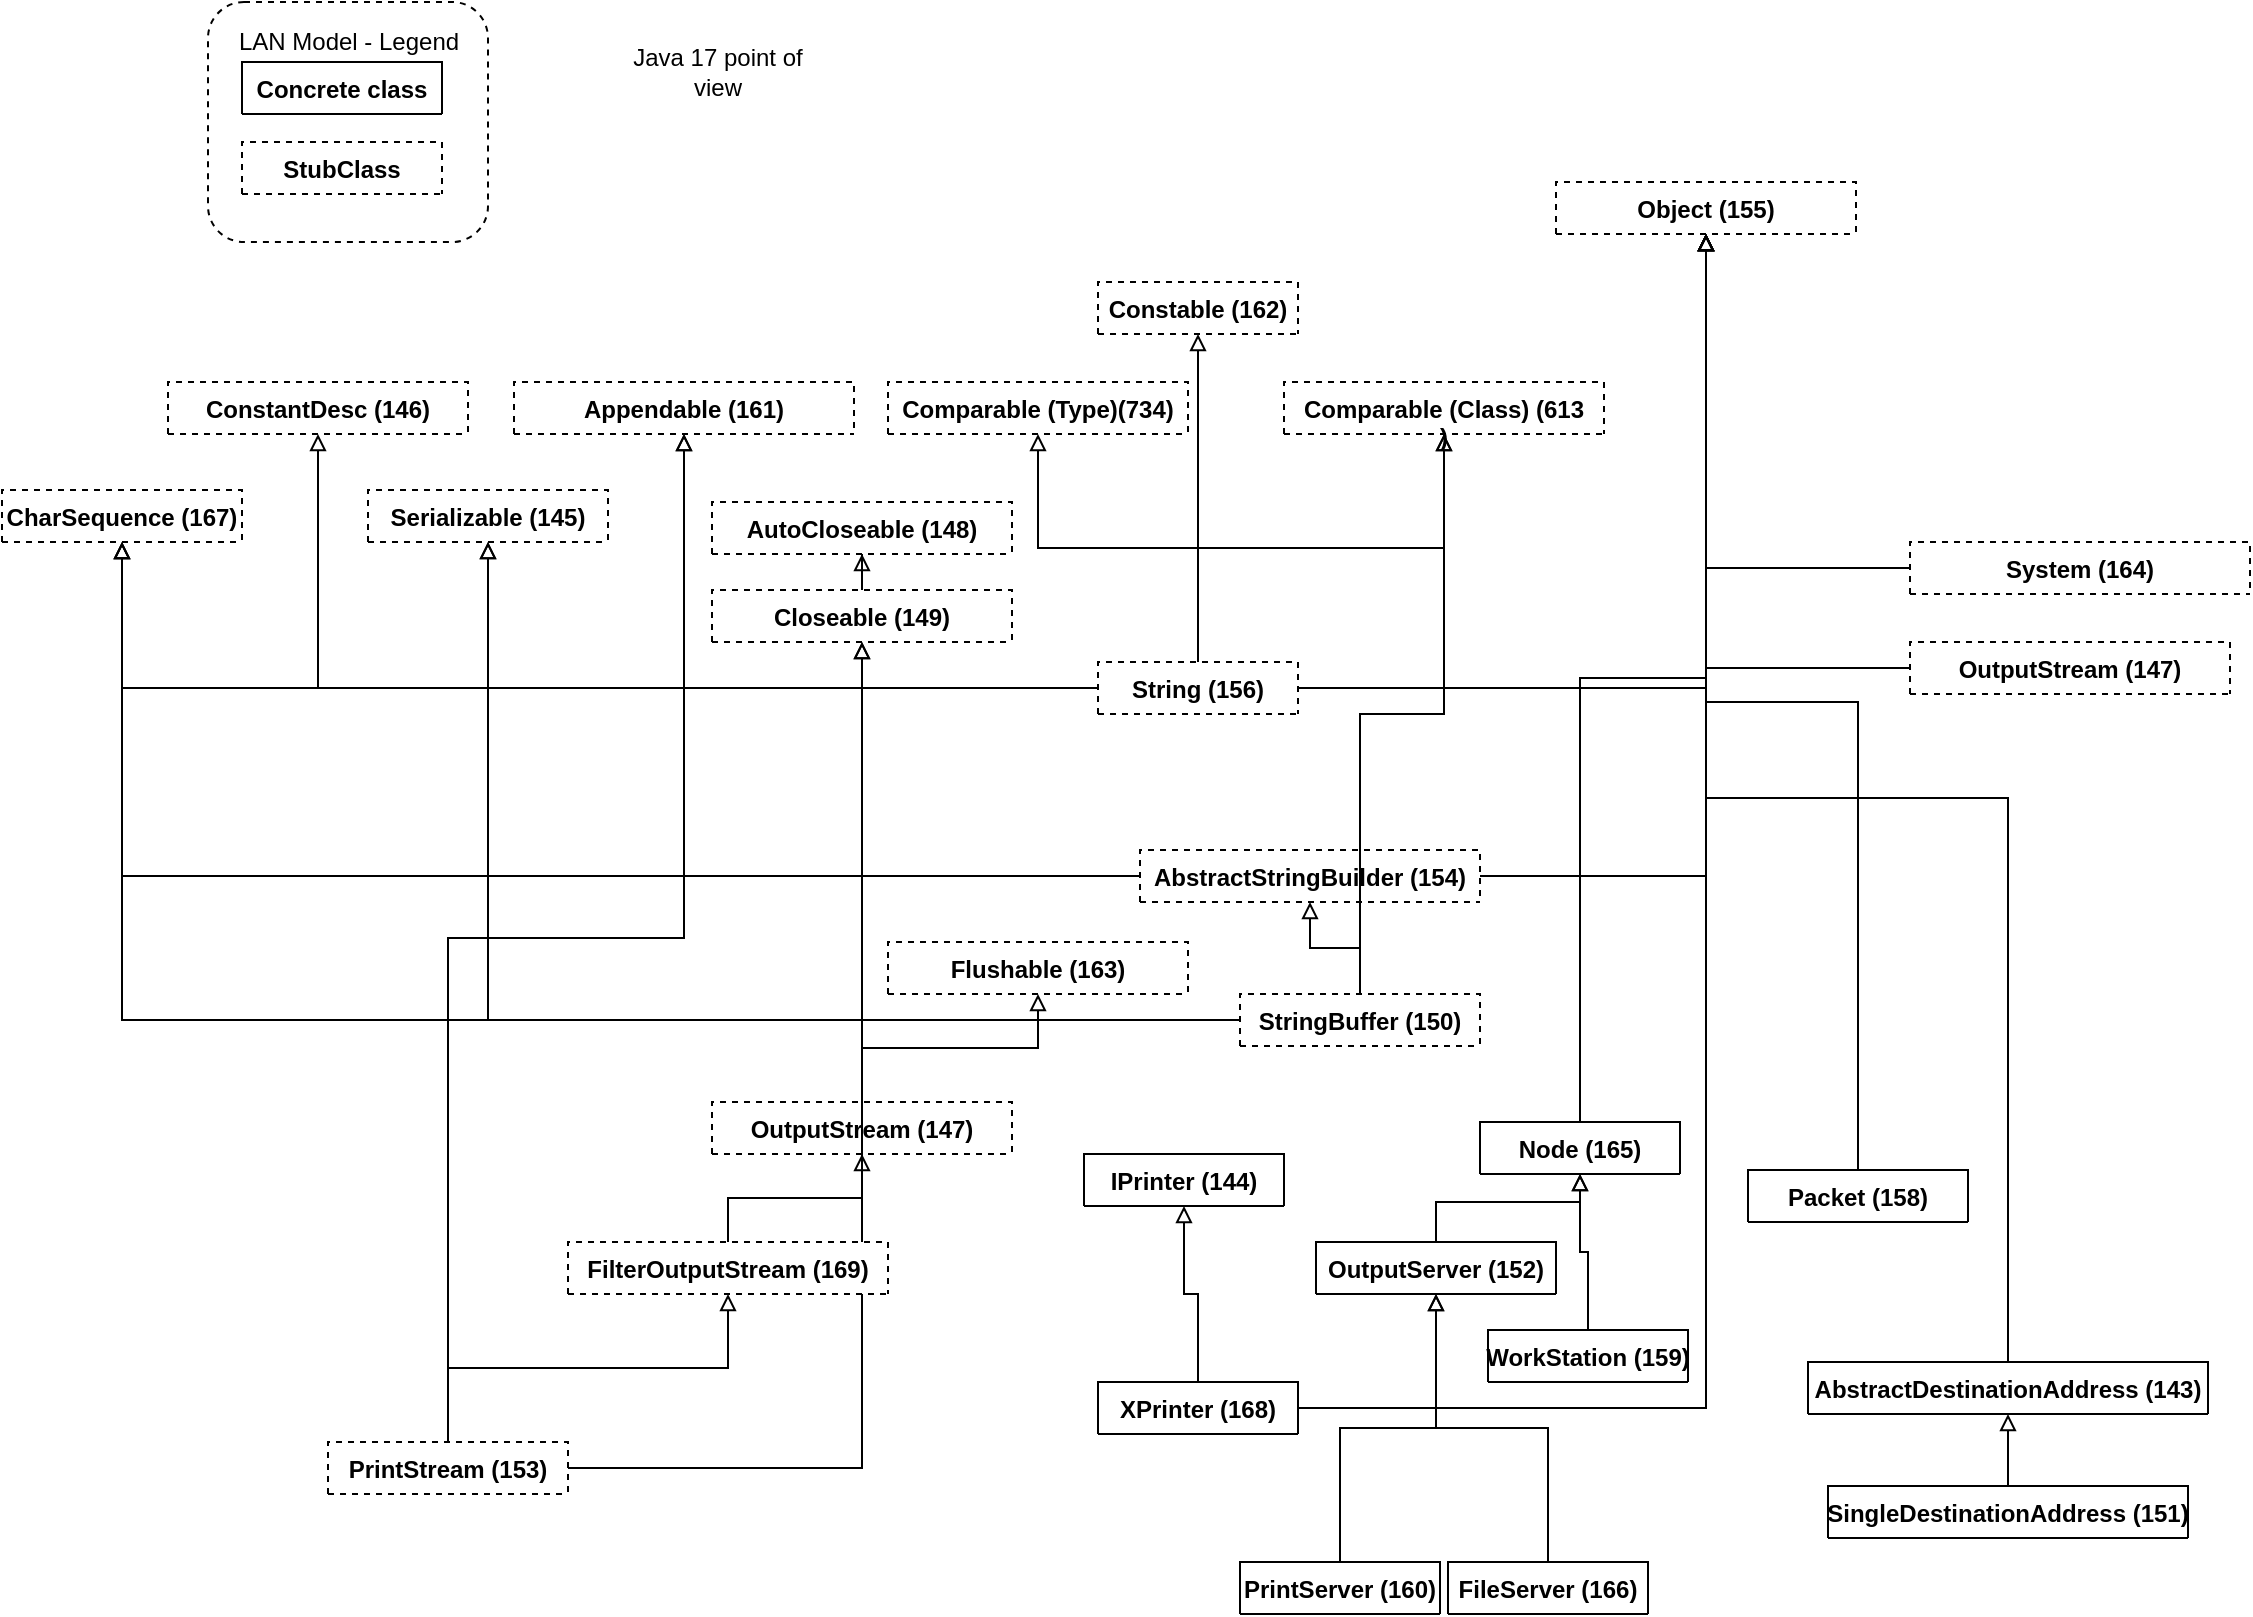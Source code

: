 <mxfile version="15.8.7" type="device"><diagram id="C5RBs43oDa-KdzZeNtuy" name="Page-1"><mxGraphModel dx="2249" dy="2044" grid="1" gridSize="10" guides="1" tooltips="1" connect="1" arrows="1" fold="1" page="1" pageScale="1" pageWidth="827" pageHeight="1169" math="0" shadow="0"><root><mxCell id="WIyWlLk6GJQsqaUBKTNV-0"/><mxCell id="WIyWlLk6GJQsqaUBKTNV-1" parent="WIyWlLk6GJQsqaUBKTNV-0"/><mxCell id="RNwu14ENe98QMMt5RVrL-163" value="" style="rounded=1;whiteSpace=wrap;html=1;dashed=1;gradientColor=none;" vertex="1" parent="WIyWlLk6GJQsqaUBKTNV-1"><mxGeometry x="-310" y="-230" width="140" height="120" as="geometry"/></mxCell><mxCell id="RNwu14ENe98QMMt5RVrL-4" style="edgeStyle=orthogonalEdgeStyle;rounded=0;orthogonalLoop=1;jettySize=auto;html=1;endArrow=block;endFill=0;entryX=0.5;entryY=1;entryDx=0;entryDy=0;" edge="1" parent="WIyWlLk6GJQsqaUBKTNV-1" source="RNwu14ENe98QMMt5RVrL-0" target="RNwu14ENe98QMMt5RVrL-5"><mxGeometry relative="1" as="geometry"><mxPoint x="420" y="440" as="targetPoint"/></mxGeometry></mxCell><mxCell id="RNwu14ENe98QMMt5RVrL-0" value="WorkStation (159)" style="swimlane;fontStyle=1;align=center;verticalAlign=top;childLayout=stackLayout;horizontal=1;startSize=26;horizontalStack=0;resizeParent=1;resizeParentMax=0;resizeLast=0;collapsible=1;marginBottom=0;" vertex="1" collapsed="1" parent="WIyWlLk6GJQsqaUBKTNV-1"><mxGeometry x="330" y="434" width="100" height="26" as="geometry"><mxRectangle x="210" y="430" width="160" height="86" as="alternateBounds"/></mxGeometry></mxCell><mxCell id="RNwu14ENe98QMMt5RVrL-1" value="+ field: type" style="text;strokeColor=none;fillColor=none;align=left;verticalAlign=top;spacingLeft=4;spacingRight=4;overflow=hidden;rotatable=0;points=[[0,0.5],[1,0.5]];portConstraint=eastwest;" vertex="1" parent="RNwu14ENe98QMMt5RVrL-0"><mxGeometry y="26" width="100" height="26" as="geometry"/></mxCell><mxCell id="RNwu14ENe98QMMt5RVrL-2" value="" style="line;strokeWidth=1;fillColor=none;align=left;verticalAlign=middle;spacingTop=-1;spacingLeft=3;spacingRight=3;rotatable=0;labelPosition=right;points=[];portConstraint=eastwest;" vertex="1" parent="RNwu14ENe98QMMt5RVrL-0"><mxGeometry y="52" width="100" height="8" as="geometry"/></mxCell><mxCell id="RNwu14ENe98QMMt5RVrL-3" value="+ method(type): type" style="text;strokeColor=none;fillColor=none;align=left;verticalAlign=top;spacingLeft=4;spacingRight=4;overflow=hidden;rotatable=0;points=[[0,0.5],[1,0.5]];portConstraint=eastwest;" vertex="1" parent="RNwu14ENe98QMMt5RVrL-0"><mxGeometry y="60" width="100" height="26" as="geometry"/></mxCell><mxCell id="RNwu14ENe98QMMt5RVrL-118" style="edgeStyle=orthogonalEdgeStyle;rounded=0;orthogonalLoop=1;jettySize=auto;html=1;endArrow=block;endFill=0;" edge="1" parent="WIyWlLk6GJQsqaUBKTNV-1" source="RNwu14ENe98QMMt5RVrL-5" target="RNwu14ENe98QMMt5RVrL-64"><mxGeometry relative="1" as="geometry"/></mxCell><mxCell id="RNwu14ENe98QMMt5RVrL-5" value="Node (165)" style="swimlane;fontStyle=1;align=center;verticalAlign=top;childLayout=stackLayout;horizontal=1;startSize=26;horizontalStack=0;resizeParent=1;resizeParentMax=0;resizeLast=0;collapsible=1;marginBottom=0;" vertex="1" collapsed="1" parent="WIyWlLk6GJQsqaUBKTNV-1"><mxGeometry x="326" y="330" width="100" height="26" as="geometry"><mxRectangle x="210" y="430" width="160" height="86" as="alternateBounds"/></mxGeometry></mxCell><mxCell id="RNwu14ENe98QMMt5RVrL-6" value="+ field: type" style="text;strokeColor=none;fillColor=none;align=left;verticalAlign=top;spacingLeft=4;spacingRight=4;overflow=hidden;rotatable=0;points=[[0,0.5],[1,0.5]];portConstraint=eastwest;" vertex="1" parent="RNwu14ENe98QMMt5RVrL-5"><mxGeometry y="26" width="100" height="26" as="geometry"/></mxCell><mxCell id="RNwu14ENe98QMMt5RVrL-7" value="" style="line;strokeWidth=1;fillColor=none;align=left;verticalAlign=middle;spacingTop=-1;spacingLeft=3;spacingRight=3;rotatable=0;labelPosition=right;points=[];portConstraint=eastwest;" vertex="1" parent="RNwu14ENe98QMMt5RVrL-5"><mxGeometry y="52" width="100" height="8" as="geometry"/></mxCell><mxCell id="RNwu14ENe98QMMt5RVrL-8" value="+ method(type): type" style="text;strokeColor=none;fillColor=none;align=left;verticalAlign=top;spacingLeft=4;spacingRight=4;overflow=hidden;rotatable=0;points=[[0,0.5],[1,0.5]];portConstraint=eastwest;" vertex="1" parent="RNwu14ENe98QMMt5RVrL-5"><mxGeometry y="60" width="100" height="26" as="geometry"/></mxCell><mxCell id="RNwu14ENe98QMMt5RVrL-17" style="edgeStyle=orthogonalEdgeStyle;rounded=0;orthogonalLoop=1;jettySize=auto;html=1;entryX=0.5;entryY=1;entryDx=0;entryDy=0;endArrow=block;endFill=0;" edge="1" parent="WIyWlLk6GJQsqaUBKTNV-1" source="RNwu14ENe98QMMt5RVrL-9" target="RNwu14ENe98QMMt5RVrL-13"><mxGeometry relative="1" as="geometry"/></mxCell><mxCell id="RNwu14ENe98QMMt5RVrL-9" value="SingleDestinationAddress (151)" style="swimlane;fontStyle=1;align=center;verticalAlign=top;childLayout=stackLayout;horizontal=1;startSize=26;horizontalStack=0;resizeParent=1;resizeParentMax=0;resizeLast=0;collapsible=1;marginBottom=0;" vertex="1" collapsed="1" parent="WIyWlLk6GJQsqaUBKTNV-1"><mxGeometry x="500" y="512" width="180" height="26" as="geometry"><mxRectangle x="210" y="430" width="160" height="86" as="alternateBounds"/></mxGeometry></mxCell><mxCell id="RNwu14ENe98QMMt5RVrL-10" value="+ field: type" style="text;strokeColor=none;fillColor=none;align=left;verticalAlign=top;spacingLeft=4;spacingRight=4;overflow=hidden;rotatable=0;points=[[0,0.5],[1,0.5]];portConstraint=eastwest;" vertex="1" parent="RNwu14ENe98QMMt5RVrL-9"><mxGeometry y="26" width="180" height="26" as="geometry"/></mxCell><mxCell id="RNwu14ENe98QMMt5RVrL-11" value="" style="line;strokeWidth=1;fillColor=none;align=left;verticalAlign=middle;spacingTop=-1;spacingLeft=3;spacingRight=3;rotatable=0;labelPosition=right;points=[];portConstraint=eastwest;" vertex="1" parent="RNwu14ENe98QMMt5RVrL-9"><mxGeometry y="52" width="180" height="8" as="geometry"/></mxCell><mxCell id="RNwu14ENe98QMMt5RVrL-12" value="+ method(type): type" style="text;strokeColor=none;fillColor=none;align=left;verticalAlign=top;spacingLeft=4;spacingRight=4;overflow=hidden;rotatable=0;points=[[0,0.5],[1,0.5]];portConstraint=eastwest;" vertex="1" parent="RNwu14ENe98QMMt5RVrL-9"><mxGeometry y="60" width="180" height="26" as="geometry"/></mxCell><mxCell id="RNwu14ENe98QMMt5RVrL-68" style="edgeStyle=orthogonalEdgeStyle;rounded=0;orthogonalLoop=1;jettySize=auto;html=1;entryX=0.5;entryY=1;entryDx=0;entryDy=0;endArrow=block;endFill=0;" edge="1" parent="WIyWlLk6GJQsqaUBKTNV-1" source="RNwu14ENe98QMMt5RVrL-13" target="RNwu14ENe98QMMt5RVrL-64"><mxGeometry relative="1" as="geometry"/></mxCell><mxCell id="RNwu14ENe98QMMt5RVrL-13" value="AbstractDestinationAddress (143)" style="swimlane;fontStyle=1;align=center;verticalAlign=top;childLayout=stackLayout;horizontal=1;startSize=26;horizontalStack=0;resizeParent=1;resizeParentMax=0;resizeLast=0;collapsible=1;marginBottom=0;" vertex="1" collapsed="1" parent="WIyWlLk6GJQsqaUBKTNV-1"><mxGeometry x="490" y="450" width="200" height="26" as="geometry"><mxRectangle x="210" y="430" width="160" height="86" as="alternateBounds"/></mxGeometry></mxCell><mxCell id="RNwu14ENe98QMMt5RVrL-14" value="+ field: type" style="text;strokeColor=none;fillColor=none;align=left;verticalAlign=top;spacingLeft=4;spacingRight=4;overflow=hidden;rotatable=0;points=[[0,0.5],[1,0.5]];portConstraint=eastwest;" vertex="1" parent="RNwu14ENe98QMMt5RVrL-13"><mxGeometry y="26" width="200" height="26" as="geometry"/></mxCell><mxCell id="RNwu14ENe98QMMt5RVrL-15" value="" style="line;strokeWidth=1;fillColor=none;align=left;verticalAlign=middle;spacingTop=-1;spacingLeft=3;spacingRight=3;rotatable=0;labelPosition=right;points=[];portConstraint=eastwest;" vertex="1" parent="RNwu14ENe98QMMt5RVrL-13"><mxGeometry y="52" width="200" height="8" as="geometry"/></mxCell><mxCell id="RNwu14ENe98QMMt5RVrL-16" value="+ method(type): type" style="text;strokeColor=none;fillColor=none;align=left;verticalAlign=top;spacingLeft=4;spacingRight=4;overflow=hidden;rotatable=0;points=[[0,0.5],[1,0.5]];portConstraint=eastwest;" vertex="1" parent="RNwu14ENe98QMMt5RVrL-13"><mxGeometry y="60" width="200" height="26" as="geometry"/></mxCell><mxCell id="RNwu14ENe98QMMt5RVrL-124" style="edgeStyle=orthogonalEdgeStyle;rounded=0;orthogonalLoop=1;jettySize=auto;html=1;endArrow=block;endFill=0;" edge="1" parent="WIyWlLk6GJQsqaUBKTNV-1" source="RNwu14ENe98QMMt5RVrL-18" target="RNwu14ENe98QMMt5RVrL-64"><mxGeometry relative="1" as="geometry"/></mxCell><mxCell id="RNwu14ENe98QMMt5RVrL-18" value="Packet (158)" style="swimlane;fontStyle=1;align=center;verticalAlign=top;childLayout=stackLayout;horizontal=1;startSize=26;horizontalStack=0;resizeParent=1;resizeParentMax=0;resizeLast=0;collapsible=1;marginBottom=0;" vertex="1" collapsed="1" parent="WIyWlLk6GJQsqaUBKTNV-1"><mxGeometry x="460" y="354" width="110" height="26" as="geometry"><mxRectangle x="210" y="430" width="160" height="86" as="alternateBounds"/></mxGeometry></mxCell><mxCell id="RNwu14ENe98QMMt5RVrL-19" value="+ field: type" style="text;strokeColor=none;fillColor=none;align=left;verticalAlign=top;spacingLeft=4;spacingRight=4;overflow=hidden;rotatable=0;points=[[0,0.5],[1,0.5]];portConstraint=eastwest;" vertex="1" parent="RNwu14ENe98QMMt5RVrL-18"><mxGeometry y="26" width="110" height="26" as="geometry"/></mxCell><mxCell id="RNwu14ENe98QMMt5RVrL-20" value="" style="line;strokeWidth=1;fillColor=none;align=left;verticalAlign=middle;spacingTop=-1;spacingLeft=3;spacingRight=3;rotatable=0;labelPosition=right;points=[];portConstraint=eastwest;" vertex="1" parent="RNwu14ENe98QMMt5RVrL-18"><mxGeometry y="52" width="110" height="8" as="geometry"/></mxCell><mxCell id="RNwu14ENe98QMMt5RVrL-21" value="+ method(type): type" style="text;strokeColor=none;fillColor=none;align=left;verticalAlign=top;spacingLeft=4;spacingRight=4;overflow=hidden;rotatable=0;points=[[0,0.5],[1,0.5]];portConstraint=eastwest;" vertex="1" parent="RNwu14ENe98QMMt5RVrL-18"><mxGeometry y="60" width="110" height="26" as="geometry"/></mxCell><mxCell id="RNwu14ENe98QMMt5RVrL-30" style="edgeStyle=orthogonalEdgeStyle;rounded=0;orthogonalLoop=1;jettySize=auto;html=1;entryX=0.5;entryY=1;entryDx=0;entryDy=0;endArrow=block;endFill=0;" edge="1" parent="WIyWlLk6GJQsqaUBKTNV-1" source="RNwu14ENe98QMMt5RVrL-22" target="RNwu14ENe98QMMt5RVrL-26"><mxGeometry relative="1" as="geometry"/></mxCell><mxCell id="RNwu14ENe98QMMt5RVrL-22" value="PrintServer (160)" style="swimlane;fontStyle=1;align=center;verticalAlign=top;childLayout=stackLayout;horizontal=1;startSize=26;horizontalStack=0;resizeParent=1;resizeParentMax=0;resizeLast=0;collapsible=1;marginBottom=0;" vertex="1" collapsed="1" parent="WIyWlLk6GJQsqaUBKTNV-1"><mxGeometry x="206" y="550" width="100" height="26" as="geometry"><mxRectangle x="210" y="430" width="160" height="86" as="alternateBounds"/></mxGeometry></mxCell><mxCell id="RNwu14ENe98QMMt5RVrL-23" value="+ field: type" style="text;strokeColor=none;fillColor=none;align=left;verticalAlign=top;spacingLeft=4;spacingRight=4;overflow=hidden;rotatable=0;points=[[0,0.5],[1,0.5]];portConstraint=eastwest;" vertex="1" parent="RNwu14ENe98QMMt5RVrL-22"><mxGeometry y="26" width="100" height="26" as="geometry"/></mxCell><mxCell id="RNwu14ENe98QMMt5RVrL-24" value="" style="line;strokeWidth=1;fillColor=none;align=left;verticalAlign=middle;spacingTop=-1;spacingLeft=3;spacingRight=3;rotatable=0;labelPosition=right;points=[];portConstraint=eastwest;" vertex="1" parent="RNwu14ENe98QMMt5RVrL-22"><mxGeometry y="52" width="100" height="8" as="geometry"/></mxCell><mxCell id="RNwu14ENe98QMMt5RVrL-25" value="+ method(type): type" style="text;strokeColor=none;fillColor=none;align=left;verticalAlign=top;spacingLeft=4;spacingRight=4;overflow=hidden;rotatable=0;points=[[0,0.5],[1,0.5]];portConstraint=eastwest;" vertex="1" parent="RNwu14ENe98QMMt5RVrL-22"><mxGeometry y="60" width="100" height="26" as="geometry"/></mxCell><mxCell id="RNwu14ENe98QMMt5RVrL-31" style="edgeStyle=orthogonalEdgeStyle;rounded=0;orthogonalLoop=1;jettySize=auto;html=1;entryX=0.5;entryY=1;entryDx=0;entryDy=0;endArrow=block;endFill=0;" edge="1" parent="WIyWlLk6GJQsqaUBKTNV-1" source="RNwu14ENe98QMMt5RVrL-26" target="RNwu14ENe98QMMt5RVrL-5"><mxGeometry relative="1" as="geometry"/></mxCell><mxCell id="RNwu14ENe98QMMt5RVrL-26" value="OutputServer (152)" style="swimlane;fontStyle=1;align=center;verticalAlign=top;childLayout=stackLayout;horizontal=1;startSize=26;horizontalStack=0;resizeParent=1;resizeParentMax=0;resizeLast=0;collapsible=1;marginBottom=0;" vertex="1" collapsed="1" parent="WIyWlLk6GJQsqaUBKTNV-1"><mxGeometry x="244" y="390" width="120" height="26" as="geometry"><mxRectangle x="210" y="430" width="160" height="86" as="alternateBounds"/></mxGeometry></mxCell><mxCell id="RNwu14ENe98QMMt5RVrL-27" value="+ field: type" style="text;strokeColor=none;fillColor=none;align=left;verticalAlign=top;spacingLeft=4;spacingRight=4;overflow=hidden;rotatable=0;points=[[0,0.5],[1,0.5]];portConstraint=eastwest;" vertex="1" parent="RNwu14ENe98QMMt5RVrL-26"><mxGeometry y="26" width="120" height="26" as="geometry"/></mxCell><mxCell id="RNwu14ENe98QMMt5RVrL-28" value="" style="line;strokeWidth=1;fillColor=none;align=left;verticalAlign=middle;spacingTop=-1;spacingLeft=3;spacingRight=3;rotatable=0;labelPosition=right;points=[];portConstraint=eastwest;" vertex="1" parent="RNwu14ENe98QMMt5RVrL-26"><mxGeometry y="52" width="120" height="8" as="geometry"/></mxCell><mxCell id="RNwu14ENe98QMMt5RVrL-29" value="+ method(type): type" style="text;strokeColor=none;fillColor=none;align=left;verticalAlign=top;spacingLeft=4;spacingRight=4;overflow=hidden;rotatable=0;points=[[0,0.5],[1,0.5]];portConstraint=eastwest;" vertex="1" parent="RNwu14ENe98QMMt5RVrL-26"><mxGeometry y="60" width="120" height="26" as="geometry"/></mxCell><mxCell id="RNwu14ENe98QMMt5RVrL-32" value="IPrinter (144)" style="swimlane;fontStyle=1;align=center;verticalAlign=top;childLayout=stackLayout;horizontal=1;startSize=26;horizontalStack=0;resizeParent=1;resizeParentMax=0;resizeLast=0;collapsible=1;marginBottom=0;" vertex="1" collapsed="1" parent="WIyWlLk6GJQsqaUBKTNV-1"><mxGeometry x="128" y="346" width="100" height="26" as="geometry"><mxRectangle x="210" y="430" width="160" height="86" as="alternateBounds"/></mxGeometry></mxCell><mxCell id="RNwu14ENe98QMMt5RVrL-33" value="+ field: type" style="text;strokeColor=none;fillColor=none;align=left;verticalAlign=top;spacingLeft=4;spacingRight=4;overflow=hidden;rotatable=0;points=[[0,0.5],[1,0.5]];portConstraint=eastwest;" vertex="1" parent="RNwu14ENe98QMMt5RVrL-32"><mxGeometry y="26" width="100" height="26" as="geometry"/></mxCell><mxCell id="RNwu14ENe98QMMt5RVrL-34" value="" style="line;strokeWidth=1;fillColor=none;align=left;verticalAlign=middle;spacingTop=-1;spacingLeft=3;spacingRight=3;rotatable=0;labelPosition=right;points=[];portConstraint=eastwest;" vertex="1" parent="RNwu14ENe98QMMt5RVrL-32"><mxGeometry y="52" width="100" height="8" as="geometry"/></mxCell><mxCell id="RNwu14ENe98QMMt5RVrL-35" value="+ method(type): type" style="text;strokeColor=none;fillColor=none;align=left;verticalAlign=top;spacingLeft=4;spacingRight=4;overflow=hidden;rotatable=0;points=[[0,0.5],[1,0.5]];portConstraint=eastwest;" vertex="1" parent="RNwu14ENe98QMMt5RVrL-32"><mxGeometry y="60" width="100" height="26" as="geometry"/></mxCell><mxCell id="RNwu14ENe98QMMt5RVrL-40" style="edgeStyle=orthogonalEdgeStyle;rounded=0;orthogonalLoop=1;jettySize=auto;html=1;endArrow=block;endFill=0;" edge="1" parent="WIyWlLk6GJQsqaUBKTNV-1" source="RNwu14ENe98QMMt5RVrL-36" target="RNwu14ENe98QMMt5RVrL-32"><mxGeometry relative="1" as="geometry"/></mxCell><mxCell id="RNwu14ENe98QMMt5RVrL-159" style="edgeStyle=orthogonalEdgeStyle;rounded=0;orthogonalLoop=1;jettySize=auto;html=1;endArrow=block;endFill=0;" edge="1" parent="WIyWlLk6GJQsqaUBKTNV-1" source="RNwu14ENe98QMMt5RVrL-36" target="RNwu14ENe98QMMt5RVrL-64"><mxGeometry relative="1" as="geometry"/></mxCell><mxCell id="RNwu14ENe98QMMt5RVrL-36" value="XPrinter (168)" style="swimlane;fontStyle=1;align=center;verticalAlign=top;childLayout=stackLayout;horizontal=1;startSize=26;horizontalStack=0;resizeParent=1;resizeParentMax=0;resizeLast=0;collapsible=1;marginBottom=0;" vertex="1" collapsed="1" parent="WIyWlLk6GJQsqaUBKTNV-1"><mxGeometry x="135" y="460" width="100" height="26" as="geometry"><mxRectangle x="210" y="430" width="160" height="86" as="alternateBounds"/></mxGeometry></mxCell><mxCell id="RNwu14ENe98QMMt5RVrL-37" value="+ field: type" style="text;strokeColor=none;fillColor=none;align=left;verticalAlign=top;spacingLeft=4;spacingRight=4;overflow=hidden;rotatable=0;points=[[0,0.5],[1,0.5]];portConstraint=eastwest;" vertex="1" parent="RNwu14ENe98QMMt5RVrL-36"><mxGeometry y="26" width="100" height="26" as="geometry"/></mxCell><mxCell id="RNwu14ENe98QMMt5RVrL-38" value="" style="line;strokeWidth=1;fillColor=none;align=left;verticalAlign=middle;spacingTop=-1;spacingLeft=3;spacingRight=3;rotatable=0;labelPosition=right;points=[];portConstraint=eastwest;" vertex="1" parent="RNwu14ENe98QMMt5RVrL-36"><mxGeometry y="52" width="100" height="8" as="geometry"/></mxCell><mxCell id="RNwu14ENe98QMMt5RVrL-39" value="+ method(type): type" style="text;strokeColor=none;fillColor=none;align=left;verticalAlign=top;spacingLeft=4;spacingRight=4;overflow=hidden;rotatable=0;points=[[0,0.5],[1,0.5]];portConstraint=eastwest;" vertex="1" parent="RNwu14ENe98QMMt5RVrL-36"><mxGeometry y="60" width="100" height="26" as="geometry"/></mxCell><mxCell id="RNwu14ENe98QMMt5RVrL-45" style="edgeStyle=orthogonalEdgeStyle;rounded=0;orthogonalLoop=1;jettySize=auto;html=1;entryX=0.5;entryY=1;entryDx=0;entryDy=0;endArrow=block;endFill=0;" edge="1" parent="WIyWlLk6GJQsqaUBKTNV-1" source="RNwu14ENe98QMMt5RVrL-41" target="RNwu14ENe98QMMt5RVrL-26"><mxGeometry relative="1" as="geometry"/></mxCell><mxCell id="RNwu14ENe98QMMt5RVrL-41" value="FileServer (166)" style="swimlane;fontStyle=1;align=center;verticalAlign=top;childLayout=stackLayout;horizontal=1;startSize=26;horizontalStack=0;resizeParent=1;resizeParentMax=0;resizeLast=0;collapsible=1;marginBottom=0;" vertex="1" collapsed="1" parent="WIyWlLk6GJQsqaUBKTNV-1"><mxGeometry x="310" y="550" width="100" height="26" as="geometry"><mxRectangle x="210" y="430" width="160" height="86" as="alternateBounds"/></mxGeometry></mxCell><mxCell id="RNwu14ENe98QMMt5RVrL-42" value="+ field: type" style="text;strokeColor=none;fillColor=none;align=left;verticalAlign=top;spacingLeft=4;spacingRight=4;overflow=hidden;rotatable=0;points=[[0,0.5],[1,0.5]];portConstraint=eastwest;" vertex="1" parent="RNwu14ENe98QMMt5RVrL-41"><mxGeometry y="26" width="100" height="26" as="geometry"/></mxCell><mxCell id="RNwu14ENe98QMMt5RVrL-43" value="" style="line;strokeWidth=1;fillColor=none;align=left;verticalAlign=middle;spacingTop=-1;spacingLeft=3;spacingRight=3;rotatable=0;labelPosition=right;points=[];portConstraint=eastwest;" vertex="1" parent="RNwu14ENe98QMMt5RVrL-41"><mxGeometry y="52" width="100" height="8" as="geometry"/></mxCell><mxCell id="RNwu14ENe98QMMt5RVrL-44" value="+ method(type): type" style="text;strokeColor=none;fillColor=none;align=left;verticalAlign=top;spacingLeft=4;spacingRight=4;overflow=hidden;rotatable=0;points=[[0,0.5],[1,0.5]];portConstraint=eastwest;" vertex="1" parent="RNwu14ENe98QMMt5RVrL-41"><mxGeometry y="60" width="100" height="26" as="geometry"/></mxCell><mxCell id="RNwu14ENe98QMMt5RVrL-46" value="LAN Model - Legend" style="text;html=1;align=center;verticalAlign=middle;resizable=0;points=[];autosize=1;strokeColor=none;fillColor=none;" vertex="1" parent="WIyWlLk6GJQsqaUBKTNV-1"><mxGeometry x="-305" y="-220" width="130" height="20" as="geometry"/></mxCell><mxCell id="RNwu14ENe98QMMt5RVrL-47" value="Concrete class" style="swimlane;fontStyle=1;align=center;verticalAlign=top;childLayout=stackLayout;horizontal=1;startSize=26;horizontalStack=0;resizeParent=1;resizeParentMax=0;resizeLast=0;collapsible=1;marginBottom=0;" vertex="1" collapsed="1" parent="WIyWlLk6GJQsqaUBKTNV-1"><mxGeometry x="-293" y="-200" width="100" height="26" as="geometry"><mxRectangle x="210" y="430" width="160" height="86" as="alternateBounds"/></mxGeometry></mxCell><mxCell id="RNwu14ENe98QMMt5RVrL-48" value="+ field: type" style="text;strokeColor=none;fillColor=none;align=left;verticalAlign=top;spacingLeft=4;spacingRight=4;overflow=hidden;rotatable=0;points=[[0,0.5],[1,0.5]];portConstraint=eastwest;" vertex="1" parent="RNwu14ENe98QMMt5RVrL-47"><mxGeometry y="26" width="100" height="26" as="geometry"/></mxCell><mxCell id="RNwu14ENe98QMMt5RVrL-49" value="" style="line;strokeWidth=1;fillColor=none;align=left;verticalAlign=middle;spacingTop=-1;spacingLeft=3;spacingRight=3;rotatable=0;labelPosition=right;points=[];portConstraint=eastwest;" vertex="1" parent="RNwu14ENe98QMMt5RVrL-47"><mxGeometry y="52" width="100" height="8" as="geometry"/></mxCell><mxCell id="RNwu14ENe98QMMt5RVrL-50" value="+ method(type): type" style="text;strokeColor=none;fillColor=none;align=left;verticalAlign=top;spacingLeft=4;spacingRight=4;overflow=hidden;rotatable=0;points=[[0,0.5],[1,0.5]];portConstraint=eastwest;" vertex="1" parent="RNwu14ENe98QMMt5RVrL-47"><mxGeometry y="60" width="100" height="26" as="geometry"/></mxCell><mxCell id="RNwu14ENe98QMMt5RVrL-51" value="StubClass" style="swimlane;fontStyle=1;align=center;verticalAlign=top;childLayout=stackLayout;horizontal=1;startSize=26;horizontalStack=0;resizeParent=1;resizeParentMax=0;resizeLast=0;collapsible=1;marginBottom=0;dashed=1;" vertex="1" collapsed="1" parent="WIyWlLk6GJQsqaUBKTNV-1"><mxGeometry x="-293" y="-160" width="100" height="26" as="geometry"><mxRectangle x="210" y="430" width="160" height="86" as="alternateBounds"/></mxGeometry></mxCell><mxCell id="RNwu14ENe98QMMt5RVrL-52" value="+ field: type" style="text;strokeColor=none;fillColor=none;align=left;verticalAlign=top;spacingLeft=4;spacingRight=4;overflow=hidden;rotatable=0;points=[[0,0.5],[1,0.5]];portConstraint=eastwest;" vertex="1" parent="RNwu14ENe98QMMt5RVrL-51"><mxGeometry y="26" width="100" height="26" as="geometry"/></mxCell><mxCell id="RNwu14ENe98QMMt5RVrL-53" value="" style="line;strokeWidth=1;fillColor=none;align=left;verticalAlign=middle;spacingTop=-1;spacingLeft=3;spacingRight=3;rotatable=0;labelPosition=right;points=[];portConstraint=eastwest;" vertex="1" parent="RNwu14ENe98QMMt5RVrL-51"><mxGeometry y="52" width="100" height="8" as="geometry"/></mxCell><mxCell id="RNwu14ENe98QMMt5RVrL-54" value="+ method(type): type" style="text;strokeColor=none;fillColor=none;align=left;verticalAlign=top;spacingLeft=4;spacingRight=4;overflow=hidden;rotatable=0;points=[[0,0.5],[1,0.5]];portConstraint=eastwest;" vertex="1" parent="RNwu14ENe98QMMt5RVrL-51"><mxGeometry y="60" width="100" height="26" as="geometry"/></mxCell><mxCell id="RNwu14ENe98QMMt5RVrL-63" style="edgeStyle=orthogonalEdgeStyle;rounded=0;orthogonalLoop=1;jettySize=auto;html=1;endArrow=block;endFill=0;" edge="1" parent="WIyWlLk6GJQsqaUBKTNV-1" source="RNwu14ENe98QMMt5RVrL-55" target="RNwu14ENe98QMMt5RVrL-59"><mxGeometry relative="1" as="geometry"><mxPoint x="310" y="220" as="targetPoint"/></mxGeometry></mxCell><mxCell id="RNwu14ENe98QMMt5RVrL-112" style="edgeStyle=orthogonalEdgeStyle;rounded=0;orthogonalLoop=1;jettySize=auto;html=1;entryX=0.5;entryY=1;entryDx=0;entryDy=0;endArrow=block;endFill=0;" edge="1" parent="WIyWlLk6GJQsqaUBKTNV-1" source="RNwu14ENe98QMMt5RVrL-55" target="RNwu14ENe98QMMt5RVrL-108"><mxGeometry relative="1" as="geometry"/></mxCell><mxCell id="RNwu14ENe98QMMt5RVrL-55" value="OutputStream (147)" style="swimlane;fontStyle=1;align=center;verticalAlign=top;childLayout=stackLayout;horizontal=1;startSize=26;horizontalStack=0;resizeParent=1;resizeParentMax=0;resizeLast=0;collapsible=1;marginBottom=0;dashed=1;swimlaneLine=1;" vertex="1" collapsed="1" parent="WIyWlLk6GJQsqaUBKTNV-1"><mxGeometry x="-58" y="320" width="150" height="26" as="geometry"><mxRectangle x="210" y="430" width="160" height="86" as="alternateBounds"/></mxGeometry></mxCell><mxCell id="RNwu14ENe98QMMt5RVrL-56" value="+ field: type" style="text;strokeColor=none;fillColor=none;align=left;verticalAlign=top;spacingLeft=4;spacingRight=4;overflow=hidden;rotatable=0;points=[[0,0.5],[1,0.5]];portConstraint=eastwest;" vertex="1" parent="RNwu14ENe98QMMt5RVrL-55"><mxGeometry y="26" width="150" height="26" as="geometry"/></mxCell><mxCell id="RNwu14ENe98QMMt5RVrL-57" value="" style="line;strokeWidth=1;fillColor=none;align=left;verticalAlign=middle;spacingTop=-1;spacingLeft=3;spacingRight=3;rotatable=0;labelPosition=right;points=[];portConstraint=eastwest;" vertex="1" parent="RNwu14ENe98QMMt5RVrL-55"><mxGeometry y="52" width="150" height="8" as="geometry"/></mxCell><mxCell id="RNwu14ENe98QMMt5RVrL-58" value="+ method(type): type" style="text;strokeColor=none;fillColor=none;align=left;verticalAlign=top;spacingLeft=4;spacingRight=4;overflow=hidden;rotatable=0;points=[[0,0.5],[1,0.5]];portConstraint=eastwest;" vertex="1" parent="RNwu14ENe98QMMt5RVrL-55"><mxGeometry y="60" width="150" height="26" as="geometry"/></mxCell><mxCell id="RNwu14ENe98QMMt5RVrL-59" value="Flushable (163)" style="swimlane;fontStyle=1;align=center;verticalAlign=top;childLayout=stackLayout;horizontal=1;startSize=26;horizontalStack=0;resizeParent=1;resizeParentMax=0;resizeLast=0;collapsible=1;marginBottom=0;dashed=1;swimlaneLine=1;" vertex="1" collapsed="1" parent="WIyWlLk6GJQsqaUBKTNV-1"><mxGeometry x="30" y="240" width="150" height="26" as="geometry"><mxRectangle x="210" y="430" width="160" height="86" as="alternateBounds"/></mxGeometry></mxCell><mxCell id="RNwu14ENe98QMMt5RVrL-60" value="+ field: type" style="text;strokeColor=none;fillColor=none;align=left;verticalAlign=top;spacingLeft=4;spacingRight=4;overflow=hidden;rotatable=0;points=[[0,0.5],[1,0.5]];portConstraint=eastwest;" vertex="1" parent="RNwu14ENe98QMMt5RVrL-59"><mxGeometry y="26" width="150" height="26" as="geometry"/></mxCell><mxCell id="RNwu14ENe98QMMt5RVrL-61" value="" style="line;strokeWidth=1;fillColor=none;align=left;verticalAlign=middle;spacingTop=-1;spacingLeft=3;spacingRight=3;rotatable=0;labelPosition=right;points=[];portConstraint=eastwest;" vertex="1" parent="RNwu14ENe98QMMt5RVrL-59"><mxGeometry y="52" width="150" height="8" as="geometry"/></mxCell><mxCell id="RNwu14ENe98QMMt5RVrL-62" value="+ method(type): type" style="text;strokeColor=none;fillColor=none;align=left;verticalAlign=top;spacingLeft=4;spacingRight=4;overflow=hidden;rotatable=0;points=[[0,0.5],[1,0.5]];portConstraint=eastwest;" vertex="1" parent="RNwu14ENe98QMMt5RVrL-59"><mxGeometry y="60" width="150" height="26" as="geometry"/></mxCell><mxCell id="RNwu14ENe98QMMt5RVrL-64" value="Object (155)" style="swimlane;fontStyle=1;align=center;verticalAlign=top;childLayout=stackLayout;horizontal=1;startSize=26;horizontalStack=0;resizeParent=1;resizeParentMax=0;resizeLast=0;collapsible=1;marginBottom=0;dashed=1;swimlaneLine=1;" vertex="1" collapsed="1" parent="WIyWlLk6GJQsqaUBKTNV-1"><mxGeometry x="364" y="-140" width="150" height="26" as="geometry"><mxRectangle x="210" y="430" width="160" height="86" as="alternateBounds"/></mxGeometry></mxCell><mxCell id="RNwu14ENe98QMMt5RVrL-65" value="+ field: type" style="text;strokeColor=none;fillColor=none;align=left;verticalAlign=top;spacingLeft=4;spacingRight=4;overflow=hidden;rotatable=0;points=[[0,0.5],[1,0.5]];portConstraint=eastwest;" vertex="1" parent="RNwu14ENe98QMMt5RVrL-64"><mxGeometry y="26" width="150" height="26" as="geometry"/></mxCell><mxCell id="RNwu14ENe98QMMt5RVrL-66" value="" style="line;strokeWidth=1;fillColor=none;align=left;verticalAlign=middle;spacingTop=-1;spacingLeft=3;spacingRight=3;rotatable=0;labelPosition=right;points=[];portConstraint=eastwest;" vertex="1" parent="RNwu14ENe98QMMt5RVrL-64"><mxGeometry y="52" width="150" height="8" as="geometry"/></mxCell><mxCell id="RNwu14ENe98QMMt5RVrL-67" value="+ method(type): type" style="text;strokeColor=none;fillColor=none;align=left;verticalAlign=top;spacingLeft=4;spacingRight=4;overflow=hidden;rotatable=0;points=[[0,0.5],[1,0.5]];portConstraint=eastwest;" vertex="1" parent="RNwu14ENe98QMMt5RVrL-64"><mxGeometry y="60" width="150" height="26" as="geometry"/></mxCell><mxCell id="RNwu14ENe98QMMt5RVrL-73" style="edgeStyle=orthogonalEdgeStyle;rounded=0;orthogonalLoop=1;jettySize=auto;html=1;entryX=0.5;entryY=1;entryDx=0;entryDy=0;endArrow=block;endFill=0;" edge="1" parent="WIyWlLk6GJQsqaUBKTNV-1" source="RNwu14ENe98QMMt5RVrL-69" target="RNwu14ENe98QMMt5RVrL-64"><mxGeometry relative="1" as="geometry"/></mxCell><mxCell id="RNwu14ENe98QMMt5RVrL-117" style="edgeStyle=orthogonalEdgeStyle;rounded=0;orthogonalLoop=1;jettySize=auto;html=1;entryX=0.5;entryY=1;entryDx=0;entryDy=0;endArrow=block;endFill=0;" edge="1" parent="WIyWlLk6GJQsqaUBKTNV-1" source="RNwu14ENe98QMMt5RVrL-69" target="RNwu14ENe98QMMt5RVrL-113"><mxGeometry relative="1" as="geometry"/></mxCell><mxCell id="RNwu14ENe98QMMt5RVrL-129" style="edgeStyle=orthogonalEdgeStyle;rounded=0;orthogonalLoop=1;jettySize=auto;html=1;endArrow=block;endFill=0;" edge="1" parent="WIyWlLk6GJQsqaUBKTNV-1" source="RNwu14ENe98QMMt5RVrL-69" target="RNwu14ENe98QMMt5RVrL-125"><mxGeometry relative="1" as="geometry"/></mxCell><mxCell id="RNwu14ENe98QMMt5RVrL-136" style="edgeStyle=orthogonalEdgeStyle;rounded=0;orthogonalLoop=1;jettySize=auto;html=1;endArrow=block;endFill=0;" edge="1" parent="WIyWlLk6GJQsqaUBKTNV-1" source="RNwu14ENe98QMMt5RVrL-69" target="RNwu14ENe98QMMt5RVrL-132"><mxGeometry relative="1" as="geometry"/></mxCell><mxCell id="RNwu14ENe98QMMt5RVrL-157" style="edgeStyle=orthogonalEdgeStyle;rounded=0;orthogonalLoop=1;jettySize=auto;html=1;endArrow=block;endFill=0;" edge="1" parent="WIyWlLk6GJQsqaUBKTNV-1" source="RNwu14ENe98QMMt5RVrL-69" target="RNwu14ENe98QMMt5RVrL-153"><mxGeometry relative="1" as="geometry"/></mxCell><mxCell id="RNwu14ENe98QMMt5RVrL-160" style="edgeStyle=orthogonalEdgeStyle;rounded=0;orthogonalLoop=1;jettySize=auto;html=1;endArrow=block;endFill=0;" edge="1" parent="WIyWlLk6GJQsqaUBKTNV-1" source="RNwu14ENe98QMMt5RVrL-69" target="RNwu14ENe98QMMt5RVrL-142"><mxGeometry relative="1" as="geometry"/></mxCell><mxCell id="RNwu14ENe98QMMt5RVrL-161" style="edgeStyle=orthogonalEdgeStyle;rounded=0;orthogonalLoop=1;jettySize=auto;html=1;endArrow=block;endFill=0;" edge="1" parent="WIyWlLk6GJQsqaUBKTNV-1" source="RNwu14ENe98QMMt5RVrL-69" target="RNwu14ENe98QMMt5RVrL-93"><mxGeometry relative="1" as="geometry"/></mxCell><mxCell id="RNwu14ENe98QMMt5RVrL-69" value="String (156)" style="swimlane;fontStyle=1;align=center;verticalAlign=top;childLayout=stackLayout;horizontal=1;startSize=26;horizontalStack=0;resizeParent=1;resizeParentMax=0;resizeLast=0;collapsible=1;marginBottom=0;dashed=1;" vertex="1" collapsed="1" parent="WIyWlLk6GJQsqaUBKTNV-1"><mxGeometry x="135" y="100" width="100" height="26" as="geometry"><mxRectangle x="210" y="430" width="160" height="86" as="alternateBounds"/></mxGeometry></mxCell><mxCell id="RNwu14ENe98QMMt5RVrL-70" value="+ field: type" style="text;strokeColor=none;fillColor=none;align=left;verticalAlign=top;spacingLeft=4;spacingRight=4;overflow=hidden;rotatable=0;points=[[0,0.5],[1,0.5]];portConstraint=eastwest;" vertex="1" parent="RNwu14ENe98QMMt5RVrL-69"><mxGeometry y="26" width="100" height="26" as="geometry"/></mxCell><mxCell id="RNwu14ENe98QMMt5RVrL-71" value="" style="line;strokeWidth=1;fillColor=none;align=left;verticalAlign=middle;spacingTop=-1;spacingLeft=3;spacingRight=3;rotatable=0;labelPosition=right;points=[];portConstraint=eastwest;" vertex="1" parent="RNwu14ENe98QMMt5RVrL-69"><mxGeometry y="52" width="100" height="8" as="geometry"/></mxCell><mxCell id="RNwu14ENe98QMMt5RVrL-72" value="+ method(type): type" style="text;strokeColor=none;fillColor=none;align=left;verticalAlign=top;spacingLeft=4;spacingRight=4;overflow=hidden;rotatable=0;points=[[0,0.5],[1,0.5]];portConstraint=eastwest;" vertex="1" parent="RNwu14ENe98QMMt5RVrL-69"><mxGeometry y="60" width="100" height="26" as="geometry"/></mxCell><mxCell id="RNwu14ENe98QMMt5RVrL-92" style="edgeStyle=orthogonalEdgeStyle;rounded=0;orthogonalLoop=1;jettySize=auto;html=1;entryX=0.5;entryY=1;entryDx=0;entryDy=0;endArrow=block;endFill=0;" edge="1" parent="WIyWlLk6GJQsqaUBKTNV-1" source="RNwu14ENe98QMMt5RVrL-74" target="RNwu14ENe98QMMt5RVrL-88"><mxGeometry relative="1" as="geometry"/></mxCell><mxCell id="RNwu14ENe98QMMt5RVrL-98" style="edgeStyle=orthogonalEdgeStyle;rounded=0;orthogonalLoop=1;jettySize=auto;html=1;entryX=0.5;entryY=1;entryDx=0;entryDy=0;endArrow=block;endFill=0;" edge="1" parent="WIyWlLk6GJQsqaUBKTNV-1" source="RNwu14ENe98QMMt5RVrL-74" target="RNwu14ENe98QMMt5RVrL-64"><mxGeometry relative="1" as="geometry"/></mxCell><mxCell id="RNwu14ENe98QMMt5RVrL-158" style="edgeStyle=orthogonalEdgeStyle;rounded=0;orthogonalLoop=1;jettySize=auto;html=1;endArrow=block;endFill=0;" edge="1" parent="WIyWlLk6GJQsqaUBKTNV-1" source="RNwu14ENe98QMMt5RVrL-74" target="RNwu14ENe98QMMt5RVrL-142"><mxGeometry relative="1" as="geometry"/></mxCell><mxCell id="RNwu14ENe98QMMt5RVrL-74" value="AbstractStringBuilder (154)" style="swimlane;fontStyle=1;align=center;verticalAlign=top;childLayout=stackLayout;horizontal=1;startSize=26;horizontalStack=0;resizeParent=1;resizeParentMax=0;resizeLast=0;collapsible=1;marginBottom=0;dashed=1;" vertex="1" collapsed="1" parent="WIyWlLk6GJQsqaUBKTNV-1"><mxGeometry x="156" y="194" width="170" height="26" as="geometry"><mxRectangle x="210" y="430" width="160" height="86" as="alternateBounds"/></mxGeometry></mxCell><mxCell id="RNwu14ENe98QMMt5RVrL-75" value="+ field: type" style="text;strokeColor=none;fillColor=none;align=left;verticalAlign=top;spacingLeft=4;spacingRight=4;overflow=hidden;rotatable=0;points=[[0,0.5],[1,0.5]];portConstraint=eastwest;" vertex="1" parent="RNwu14ENe98QMMt5RVrL-74"><mxGeometry y="26" width="170" height="26" as="geometry"/></mxCell><mxCell id="RNwu14ENe98QMMt5RVrL-76" value="" style="line;strokeWidth=1;fillColor=none;align=left;verticalAlign=middle;spacingTop=-1;spacingLeft=3;spacingRight=3;rotatable=0;labelPosition=right;points=[];portConstraint=eastwest;" vertex="1" parent="RNwu14ENe98QMMt5RVrL-74"><mxGeometry y="52" width="170" height="8" as="geometry"/></mxCell><mxCell id="RNwu14ENe98QMMt5RVrL-77" value="+ method(type): type" style="text;strokeColor=none;fillColor=none;align=left;verticalAlign=top;spacingLeft=4;spacingRight=4;overflow=hidden;rotatable=0;points=[[0,0.5],[1,0.5]];portConstraint=eastwest;" vertex="1" parent="RNwu14ENe98QMMt5RVrL-74"><mxGeometry y="60" width="170" height="26" as="geometry"/></mxCell><mxCell id="RNwu14ENe98QMMt5RVrL-82" style="edgeStyle=orthogonalEdgeStyle;rounded=0;orthogonalLoop=1;jettySize=auto;html=1;entryX=0.5;entryY=1;entryDx=0;entryDy=0;endArrow=block;endFill=0;" edge="1" parent="WIyWlLk6GJQsqaUBKTNV-1" source="RNwu14ENe98QMMt5RVrL-78" target="RNwu14ENe98QMMt5RVrL-74"><mxGeometry relative="1" as="geometry"/></mxCell><mxCell id="RNwu14ENe98QMMt5RVrL-97" style="edgeStyle=orthogonalEdgeStyle;rounded=0;orthogonalLoop=1;jettySize=auto;html=1;entryX=0.5;entryY=1;entryDx=0;entryDy=0;endArrow=block;endFill=0;" edge="1" parent="WIyWlLk6GJQsqaUBKTNV-1" source="RNwu14ENe98QMMt5RVrL-78" target="RNwu14ENe98QMMt5RVrL-93"><mxGeometry relative="1" as="geometry"/></mxCell><mxCell id="RNwu14ENe98QMMt5RVrL-130" style="edgeStyle=orthogonalEdgeStyle;rounded=0;orthogonalLoop=1;jettySize=auto;html=1;endArrow=block;endFill=0;" edge="1" parent="WIyWlLk6GJQsqaUBKTNV-1" source="RNwu14ENe98QMMt5RVrL-78" target="RNwu14ENe98QMMt5RVrL-125"><mxGeometry relative="1" as="geometry"/></mxCell><mxCell id="RNwu14ENe98QMMt5RVrL-146" style="edgeStyle=orthogonalEdgeStyle;rounded=0;orthogonalLoop=1;jettySize=auto;html=1;endArrow=block;endFill=0;" edge="1" parent="WIyWlLk6GJQsqaUBKTNV-1" source="RNwu14ENe98QMMt5RVrL-78" target="RNwu14ENe98QMMt5RVrL-142"><mxGeometry relative="1" as="geometry"/></mxCell><mxCell id="RNwu14ENe98QMMt5RVrL-78" value="StringBuffer (150)" style="swimlane;fontStyle=1;align=center;verticalAlign=top;childLayout=stackLayout;horizontal=1;startSize=26;horizontalStack=0;resizeParent=1;resizeParentMax=0;resizeLast=0;collapsible=1;marginBottom=0;dashed=1;" vertex="1" collapsed="1" parent="WIyWlLk6GJQsqaUBKTNV-1"><mxGeometry x="206" y="266" width="120" height="26" as="geometry"><mxRectangle x="210" y="430" width="160" height="86" as="alternateBounds"/></mxGeometry></mxCell><mxCell id="RNwu14ENe98QMMt5RVrL-79" value="+ field: type" style="text;strokeColor=none;fillColor=none;align=left;verticalAlign=top;spacingLeft=4;spacingRight=4;overflow=hidden;rotatable=0;points=[[0,0.5],[1,0.5]];portConstraint=eastwest;" vertex="1" parent="RNwu14ENe98QMMt5RVrL-78"><mxGeometry y="26" width="120" height="26" as="geometry"/></mxCell><mxCell id="RNwu14ENe98QMMt5RVrL-80" value="" style="line;strokeWidth=1;fillColor=none;align=left;verticalAlign=middle;spacingTop=-1;spacingLeft=3;spacingRight=3;rotatable=0;labelPosition=right;points=[];portConstraint=eastwest;" vertex="1" parent="RNwu14ENe98QMMt5RVrL-78"><mxGeometry y="52" width="120" height="8" as="geometry"/></mxCell><mxCell id="RNwu14ENe98QMMt5RVrL-81" value="+ method(type): type" style="text;strokeColor=none;fillColor=none;align=left;verticalAlign=top;spacingLeft=4;spacingRight=4;overflow=hidden;rotatable=0;points=[[0,0.5],[1,0.5]];portConstraint=eastwest;" vertex="1" parent="RNwu14ENe98QMMt5RVrL-78"><mxGeometry y="60" width="120" height="26" as="geometry"/></mxCell><mxCell id="RNwu14ENe98QMMt5RVrL-88" value="Appendable (161)" style="swimlane;fontStyle=1;align=center;verticalAlign=top;childLayout=stackLayout;horizontal=1;startSize=26;horizontalStack=0;resizeParent=1;resizeParentMax=0;resizeLast=0;collapsible=1;marginBottom=0;dashed=1;" vertex="1" collapsed="1" parent="WIyWlLk6GJQsqaUBKTNV-1"><mxGeometry x="-157" y="-40" width="170" height="26" as="geometry"><mxRectangle x="210" y="430" width="160" height="86" as="alternateBounds"/></mxGeometry></mxCell><mxCell id="RNwu14ENe98QMMt5RVrL-89" value="+ field: type" style="text;strokeColor=none;fillColor=none;align=left;verticalAlign=top;spacingLeft=4;spacingRight=4;overflow=hidden;rotatable=0;points=[[0,0.5],[1,0.5]];portConstraint=eastwest;" vertex="1" parent="RNwu14ENe98QMMt5RVrL-88"><mxGeometry y="26" width="170" height="26" as="geometry"/></mxCell><mxCell id="RNwu14ENe98QMMt5RVrL-90" value="" style="line;strokeWidth=1;fillColor=none;align=left;verticalAlign=middle;spacingTop=-1;spacingLeft=3;spacingRight=3;rotatable=0;labelPosition=right;points=[];portConstraint=eastwest;" vertex="1" parent="RNwu14ENe98QMMt5RVrL-88"><mxGeometry y="52" width="170" height="8" as="geometry"/></mxCell><mxCell id="RNwu14ENe98QMMt5RVrL-91" value="+ method(type): type" style="text;strokeColor=none;fillColor=none;align=left;verticalAlign=top;spacingLeft=4;spacingRight=4;overflow=hidden;rotatable=0;points=[[0,0.5],[1,0.5]];portConstraint=eastwest;" vertex="1" parent="RNwu14ENe98QMMt5RVrL-88"><mxGeometry y="60" width="170" height="26" as="geometry"/></mxCell><mxCell id="RNwu14ENe98QMMt5RVrL-93" value="Serializable (145)" style="swimlane;fontStyle=1;align=center;verticalAlign=top;childLayout=stackLayout;horizontal=1;startSize=26;horizontalStack=0;resizeParent=1;resizeParentMax=0;resizeLast=0;collapsible=1;marginBottom=0;dashed=1;" vertex="1" collapsed="1" parent="WIyWlLk6GJQsqaUBKTNV-1"><mxGeometry x="-230" y="14" width="120" height="26" as="geometry"><mxRectangle x="210" y="430" width="160" height="86" as="alternateBounds"/></mxGeometry></mxCell><mxCell id="RNwu14ENe98QMMt5RVrL-94" value="+ field: type" style="text;strokeColor=none;fillColor=none;align=left;verticalAlign=top;spacingLeft=4;spacingRight=4;overflow=hidden;rotatable=0;points=[[0,0.5],[1,0.5]];portConstraint=eastwest;" vertex="1" parent="RNwu14ENe98QMMt5RVrL-93"><mxGeometry y="26" width="120" height="26" as="geometry"/></mxCell><mxCell id="RNwu14ENe98QMMt5RVrL-95" value="" style="line;strokeWidth=1;fillColor=none;align=left;verticalAlign=middle;spacingTop=-1;spacingLeft=3;spacingRight=3;rotatable=0;labelPosition=right;points=[];portConstraint=eastwest;" vertex="1" parent="RNwu14ENe98QMMt5RVrL-93"><mxGeometry y="52" width="120" height="8" as="geometry"/></mxCell><mxCell id="RNwu14ENe98QMMt5RVrL-96" value="+ method(type): type" style="text;strokeColor=none;fillColor=none;align=left;verticalAlign=top;spacingLeft=4;spacingRight=4;overflow=hidden;rotatable=0;points=[[0,0.5],[1,0.5]];portConstraint=eastwest;" vertex="1" parent="RNwu14ENe98QMMt5RVrL-93"><mxGeometry y="60" width="120" height="26" as="geometry"/></mxCell><mxCell id="RNwu14ENe98QMMt5RVrL-107" style="edgeStyle=orthogonalEdgeStyle;rounded=0;orthogonalLoop=1;jettySize=auto;html=1;entryX=0.5;entryY=1;entryDx=0;entryDy=0;endArrow=block;endFill=0;" edge="1" parent="WIyWlLk6GJQsqaUBKTNV-1" source="RNwu14ENe98QMMt5RVrL-99" target="RNwu14ENe98QMMt5RVrL-103"><mxGeometry relative="1" as="geometry"/></mxCell><mxCell id="RNwu14ENe98QMMt5RVrL-131" style="edgeStyle=orthogonalEdgeStyle;rounded=0;orthogonalLoop=1;jettySize=auto;html=1;endArrow=block;endFill=0;" edge="1" parent="WIyWlLk6GJQsqaUBKTNV-1" source="RNwu14ENe98QMMt5RVrL-99" target="RNwu14ENe98QMMt5RVrL-108"><mxGeometry relative="1" as="geometry"/></mxCell><mxCell id="RNwu14ENe98QMMt5RVrL-147" style="edgeStyle=orthogonalEdgeStyle;rounded=0;orthogonalLoop=1;jettySize=auto;html=1;endArrow=block;endFill=0;" edge="1" parent="WIyWlLk6GJQsqaUBKTNV-1" source="RNwu14ENe98QMMt5RVrL-99" target="RNwu14ENe98QMMt5RVrL-88"><mxGeometry relative="1" as="geometry"/></mxCell><mxCell id="RNwu14ENe98QMMt5RVrL-99" value="PrintStream (153)" style="swimlane;fontStyle=1;align=center;verticalAlign=top;childLayout=stackLayout;horizontal=1;startSize=26;horizontalStack=0;resizeParent=1;resizeParentMax=0;resizeLast=0;collapsible=1;marginBottom=0;dashed=1;" vertex="1" collapsed="1" parent="WIyWlLk6GJQsqaUBKTNV-1"><mxGeometry x="-250" y="490" width="120" height="26" as="geometry"><mxRectangle x="210" y="430" width="160" height="86" as="alternateBounds"/></mxGeometry></mxCell><mxCell id="RNwu14ENe98QMMt5RVrL-100" value="+ field: type" style="text;strokeColor=none;fillColor=none;align=left;verticalAlign=top;spacingLeft=4;spacingRight=4;overflow=hidden;rotatable=0;points=[[0,0.5],[1,0.5]];portConstraint=eastwest;" vertex="1" parent="RNwu14ENe98QMMt5RVrL-99"><mxGeometry y="26" width="120" height="26" as="geometry"/></mxCell><mxCell id="RNwu14ENe98QMMt5RVrL-101" value="" style="line;strokeWidth=1;fillColor=none;align=left;verticalAlign=middle;spacingTop=-1;spacingLeft=3;spacingRight=3;rotatable=0;labelPosition=right;points=[];portConstraint=eastwest;" vertex="1" parent="RNwu14ENe98QMMt5RVrL-99"><mxGeometry y="52" width="120" height="8" as="geometry"/></mxCell><mxCell id="RNwu14ENe98QMMt5RVrL-102" value="+ method(type): type" style="text;strokeColor=none;fillColor=none;align=left;verticalAlign=top;spacingLeft=4;spacingRight=4;overflow=hidden;rotatable=0;points=[[0,0.5],[1,0.5]];portConstraint=eastwest;" vertex="1" parent="RNwu14ENe98QMMt5RVrL-99"><mxGeometry y="60" width="120" height="26" as="geometry"/></mxCell><mxCell id="RNwu14ENe98QMMt5RVrL-166" style="edgeStyle=orthogonalEdgeStyle;rounded=0;orthogonalLoop=1;jettySize=auto;html=1;endArrow=block;endFill=0;" edge="1" parent="WIyWlLk6GJQsqaUBKTNV-1" source="RNwu14ENe98QMMt5RVrL-103" target="RNwu14ENe98QMMt5RVrL-55"><mxGeometry relative="1" as="geometry"/></mxCell><mxCell id="RNwu14ENe98QMMt5RVrL-103" value="FilterOutputStream (169)" style="swimlane;fontStyle=1;align=center;verticalAlign=top;childLayout=stackLayout;horizontal=1;startSize=26;horizontalStack=0;resizeParent=1;resizeParentMax=0;resizeLast=0;collapsible=1;marginBottom=0;dashed=1;" vertex="1" collapsed="1" parent="WIyWlLk6GJQsqaUBKTNV-1"><mxGeometry x="-130" y="390" width="160" height="26" as="geometry"><mxRectangle x="210" y="430" width="160" height="86" as="alternateBounds"/></mxGeometry></mxCell><mxCell id="RNwu14ENe98QMMt5RVrL-104" value="+ field: type" style="text;strokeColor=none;fillColor=none;align=left;verticalAlign=top;spacingLeft=4;spacingRight=4;overflow=hidden;rotatable=0;points=[[0,0.5],[1,0.5]];portConstraint=eastwest;" vertex="1" parent="RNwu14ENe98QMMt5RVrL-103"><mxGeometry y="26" width="160" height="26" as="geometry"/></mxCell><mxCell id="RNwu14ENe98QMMt5RVrL-105" value="" style="line;strokeWidth=1;fillColor=none;align=left;verticalAlign=middle;spacingTop=-1;spacingLeft=3;spacingRight=3;rotatable=0;labelPosition=right;points=[];portConstraint=eastwest;" vertex="1" parent="RNwu14ENe98QMMt5RVrL-103"><mxGeometry y="52" width="160" height="8" as="geometry"/></mxCell><mxCell id="RNwu14ENe98QMMt5RVrL-106" value="+ method(type): type" style="text;strokeColor=none;fillColor=none;align=left;verticalAlign=top;spacingLeft=4;spacingRight=4;overflow=hidden;rotatable=0;points=[[0,0.5],[1,0.5]];portConstraint=eastwest;" vertex="1" parent="RNwu14ENe98QMMt5RVrL-103"><mxGeometry y="60" width="160" height="26" as="geometry"/></mxCell><mxCell id="RNwu14ENe98QMMt5RVrL-152" style="edgeStyle=orthogonalEdgeStyle;rounded=0;orthogonalLoop=1;jettySize=auto;html=1;endArrow=block;endFill=0;" edge="1" parent="WIyWlLk6GJQsqaUBKTNV-1" source="RNwu14ENe98QMMt5RVrL-108" target="RNwu14ENe98QMMt5RVrL-148"><mxGeometry relative="1" as="geometry"/></mxCell><mxCell id="RNwu14ENe98QMMt5RVrL-108" value="Closeable (149)" style="swimlane;fontStyle=1;align=center;verticalAlign=top;childLayout=stackLayout;horizontal=1;startSize=26;horizontalStack=0;resizeParent=1;resizeParentMax=0;resizeLast=0;collapsible=1;marginBottom=0;dashed=1;swimlaneLine=1;" vertex="1" collapsed="1" parent="WIyWlLk6GJQsqaUBKTNV-1"><mxGeometry x="-58" y="64" width="150" height="26" as="geometry"><mxRectangle x="210" y="430" width="160" height="86" as="alternateBounds"/></mxGeometry></mxCell><mxCell id="RNwu14ENe98QMMt5RVrL-109" value="+ field: type" style="text;strokeColor=none;fillColor=none;align=left;verticalAlign=top;spacingLeft=4;spacingRight=4;overflow=hidden;rotatable=0;points=[[0,0.5],[1,0.5]];portConstraint=eastwest;" vertex="1" parent="RNwu14ENe98QMMt5RVrL-108"><mxGeometry y="26" width="150" height="26" as="geometry"/></mxCell><mxCell id="RNwu14ENe98QMMt5RVrL-110" value="" style="line;strokeWidth=1;fillColor=none;align=left;verticalAlign=middle;spacingTop=-1;spacingLeft=3;spacingRight=3;rotatable=0;labelPosition=right;points=[];portConstraint=eastwest;" vertex="1" parent="RNwu14ENe98QMMt5RVrL-108"><mxGeometry y="52" width="150" height="8" as="geometry"/></mxCell><mxCell id="RNwu14ENe98QMMt5RVrL-111" value="+ method(type): type" style="text;strokeColor=none;fillColor=none;align=left;verticalAlign=top;spacingLeft=4;spacingRight=4;overflow=hidden;rotatable=0;points=[[0,0.5],[1,0.5]];portConstraint=eastwest;" vertex="1" parent="RNwu14ENe98QMMt5RVrL-108"><mxGeometry y="60" width="150" height="26" as="geometry"/></mxCell><mxCell id="RNwu14ENe98QMMt5RVrL-113" value="Constable (162)" style="swimlane;fontStyle=1;align=center;verticalAlign=top;childLayout=stackLayout;horizontal=1;startSize=26;horizontalStack=0;resizeParent=1;resizeParentMax=0;resizeLast=0;collapsible=1;marginBottom=0;dashed=1;" vertex="1" collapsed="1" parent="WIyWlLk6GJQsqaUBKTNV-1"><mxGeometry x="135" y="-90" width="100" height="26" as="geometry"><mxRectangle x="210" y="430" width="160" height="86" as="alternateBounds"/></mxGeometry></mxCell><mxCell id="RNwu14ENe98QMMt5RVrL-114" value="+ field: type" style="text;strokeColor=none;fillColor=none;align=left;verticalAlign=top;spacingLeft=4;spacingRight=4;overflow=hidden;rotatable=0;points=[[0,0.5],[1,0.5]];portConstraint=eastwest;" vertex="1" parent="RNwu14ENe98QMMt5RVrL-113"><mxGeometry y="26" width="100" height="26" as="geometry"/></mxCell><mxCell id="RNwu14ENe98QMMt5RVrL-115" value="" style="line;strokeWidth=1;fillColor=none;align=left;verticalAlign=middle;spacingTop=-1;spacingLeft=3;spacingRight=3;rotatable=0;labelPosition=right;points=[];portConstraint=eastwest;" vertex="1" parent="RNwu14ENe98QMMt5RVrL-113"><mxGeometry y="52" width="100" height="8" as="geometry"/></mxCell><mxCell id="RNwu14ENe98QMMt5RVrL-116" value="+ method(type): type" style="text;strokeColor=none;fillColor=none;align=left;verticalAlign=top;spacingLeft=4;spacingRight=4;overflow=hidden;rotatable=0;points=[[0,0.5],[1,0.5]];portConstraint=eastwest;" vertex="1" parent="RNwu14ENe98QMMt5RVrL-113"><mxGeometry y="60" width="100" height="26" as="geometry"/></mxCell><mxCell id="RNwu14ENe98QMMt5RVrL-123" style="edgeStyle=orthogonalEdgeStyle;rounded=0;orthogonalLoop=1;jettySize=auto;html=1;endArrow=block;endFill=0;" edge="1" parent="WIyWlLk6GJQsqaUBKTNV-1" source="RNwu14ENe98QMMt5RVrL-119" target="RNwu14ENe98QMMt5RVrL-64"><mxGeometry relative="1" as="geometry"/></mxCell><mxCell id="RNwu14ENe98QMMt5RVrL-119" value="OutputStream (147)" style="swimlane;fontStyle=1;align=center;verticalAlign=top;childLayout=stackLayout;horizontal=1;startSize=26;horizontalStack=0;resizeParent=1;resizeParentMax=0;resizeLast=0;collapsible=1;marginBottom=0;dashed=1;" vertex="1" collapsed="1" parent="WIyWlLk6GJQsqaUBKTNV-1"><mxGeometry x="541" y="90" width="160" height="26" as="geometry"><mxRectangle x="210" y="430" width="160" height="86" as="alternateBounds"/></mxGeometry></mxCell><mxCell id="RNwu14ENe98QMMt5RVrL-120" value="+ field: type" style="text;strokeColor=none;fillColor=none;align=left;verticalAlign=top;spacingLeft=4;spacingRight=4;overflow=hidden;rotatable=0;points=[[0,0.5],[1,0.5]];portConstraint=eastwest;" vertex="1" parent="RNwu14ENe98QMMt5RVrL-119"><mxGeometry y="26" width="160" height="26" as="geometry"/></mxCell><mxCell id="RNwu14ENe98QMMt5RVrL-121" value="" style="line;strokeWidth=1;fillColor=none;align=left;verticalAlign=middle;spacingTop=-1;spacingLeft=3;spacingRight=3;rotatable=0;labelPosition=right;points=[];portConstraint=eastwest;" vertex="1" parent="RNwu14ENe98QMMt5RVrL-119"><mxGeometry y="52" width="160" height="8" as="geometry"/></mxCell><mxCell id="RNwu14ENe98QMMt5RVrL-122" value="+ method(type): type" style="text;strokeColor=none;fillColor=none;align=left;verticalAlign=top;spacingLeft=4;spacingRight=4;overflow=hidden;rotatable=0;points=[[0,0.5],[1,0.5]];portConstraint=eastwest;" vertex="1" parent="RNwu14ENe98QMMt5RVrL-119"><mxGeometry y="60" width="160" height="26" as="geometry"/></mxCell><mxCell id="RNwu14ENe98QMMt5RVrL-125" value="Comparable (Class) (613&#10;)" style="swimlane;fontStyle=1;align=center;verticalAlign=top;childLayout=stackLayout;horizontal=1;startSize=26;horizontalStack=0;resizeParent=1;resizeParentMax=0;resizeLast=0;collapsible=1;marginBottom=0;dashed=1;" vertex="1" collapsed="1" parent="WIyWlLk6GJQsqaUBKTNV-1"><mxGeometry x="228" y="-40" width="160" height="26" as="geometry"><mxRectangle x="210" y="430" width="160" height="86" as="alternateBounds"/></mxGeometry></mxCell><mxCell id="RNwu14ENe98QMMt5RVrL-126" value="+ field: type" style="text;strokeColor=none;fillColor=none;align=left;verticalAlign=top;spacingLeft=4;spacingRight=4;overflow=hidden;rotatable=0;points=[[0,0.5],[1,0.5]];portConstraint=eastwest;" vertex="1" parent="RNwu14ENe98QMMt5RVrL-125"><mxGeometry y="26" width="160" height="26" as="geometry"/></mxCell><mxCell id="RNwu14ENe98QMMt5RVrL-127" value="" style="line;strokeWidth=1;fillColor=none;align=left;verticalAlign=middle;spacingTop=-1;spacingLeft=3;spacingRight=3;rotatable=0;labelPosition=right;points=[];portConstraint=eastwest;" vertex="1" parent="RNwu14ENe98QMMt5RVrL-125"><mxGeometry y="52" width="160" height="8" as="geometry"/></mxCell><mxCell id="RNwu14ENe98QMMt5RVrL-128" value="+ method(type): type" style="text;strokeColor=none;fillColor=none;align=left;verticalAlign=top;spacingLeft=4;spacingRight=4;overflow=hidden;rotatable=0;points=[[0,0.5],[1,0.5]];portConstraint=eastwest;" vertex="1" parent="RNwu14ENe98QMMt5RVrL-125"><mxGeometry y="60" width="160" height="26" as="geometry"/></mxCell><mxCell id="RNwu14ENe98QMMt5RVrL-132" value="ConstantDesc (146)" style="swimlane;fontStyle=1;align=center;verticalAlign=top;childLayout=stackLayout;horizontal=1;startSize=26;horizontalStack=0;resizeParent=1;resizeParentMax=0;resizeLast=0;collapsible=1;marginBottom=0;dashed=1;" vertex="1" collapsed="1" parent="WIyWlLk6GJQsqaUBKTNV-1"><mxGeometry x="-330" y="-40" width="150" height="26" as="geometry"><mxRectangle x="210" y="430" width="160" height="86" as="alternateBounds"/></mxGeometry></mxCell><mxCell id="RNwu14ENe98QMMt5RVrL-133" value="+ field: type" style="text;strokeColor=none;fillColor=none;align=left;verticalAlign=top;spacingLeft=4;spacingRight=4;overflow=hidden;rotatable=0;points=[[0,0.5],[1,0.5]];portConstraint=eastwest;" vertex="1" parent="RNwu14ENe98QMMt5RVrL-132"><mxGeometry y="26" width="150" height="26" as="geometry"/></mxCell><mxCell id="RNwu14ENe98QMMt5RVrL-134" value="" style="line;strokeWidth=1;fillColor=none;align=left;verticalAlign=middle;spacingTop=-1;spacingLeft=3;spacingRight=3;rotatable=0;labelPosition=right;points=[];portConstraint=eastwest;" vertex="1" parent="RNwu14ENe98QMMt5RVrL-132"><mxGeometry y="52" width="150" height="8" as="geometry"/></mxCell><mxCell id="RNwu14ENe98QMMt5RVrL-135" value="+ method(type): type" style="text;strokeColor=none;fillColor=none;align=left;verticalAlign=top;spacingLeft=4;spacingRight=4;overflow=hidden;rotatable=0;points=[[0,0.5],[1,0.5]];portConstraint=eastwest;" vertex="1" parent="RNwu14ENe98QMMt5RVrL-132"><mxGeometry y="60" width="150" height="26" as="geometry"/></mxCell><mxCell id="RNwu14ENe98QMMt5RVrL-141" style="edgeStyle=orthogonalEdgeStyle;rounded=0;orthogonalLoop=1;jettySize=auto;html=1;endArrow=block;endFill=0;" edge="1" parent="WIyWlLk6GJQsqaUBKTNV-1" source="RNwu14ENe98QMMt5RVrL-137" target="RNwu14ENe98QMMt5RVrL-64"><mxGeometry relative="1" as="geometry"/></mxCell><mxCell id="RNwu14ENe98QMMt5RVrL-137" value="System (164)" style="swimlane;fontStyle=1;align=center;verticalAlign=top;childLayout=stackLayout;horizontal=1;startSize=26;horizontalStack=0;resizeParent=1;resizeParentMax=0;resizeLast=0;collapsible=1;marginBottom=0;dashed=1;" vertex="1" collapsed="1" parent="WIyWlLk6GJQsqaUBKTNV-1"><mxGeometry x="541" y="40" width="170" height="26" as="geometry"><mxRectangle x="210" y="430" width="160" height="86" as="alternateBounds"/></mxGeometry></mxCell><mxCell id="RNwu14ENe98QMMt5RVrL-138" value="+ field: type" style="text;strokeColor=none;fillColor=none;align=left;verticalAlign=top;spacingLeft=4;spacingRight=4;overflow=hidden;rotatable=0;points=[[0,0.5],[1,0.5]];portConstraint=eastwest;" vertex="1" parent="RNwu14ENe98QMMt5RVrL-137"><mxGeometry y="26" width="170" height="26" as="geometry"/></mxCell><mxCell id="RNwu14ENe98QMMt5RVrL-139" value="" style="line;strokeWidth=1;fillColor=none;align=left;verticalAlign=middle;spacingTop=-1;spacingLeft=3;spacingRight=3;rotatable=0;labelPosition=right;points=[];portConstraint=eastwest;" vertex="1" parent="RNwu14ENe98QMMt5RVrL-137"><mxGeometry y="52" width="170" height="8" as="geometry"/></mxCell><mxCell id="RNwu14ENe98QMMt5RVrL-140" value="+ method(type): type" style="text;strokeColor=none;fillColor=none;align=left;verticalAlign=top;spacingLeft=4;spacingRight=4;overflow=hidden;rotatable=0;points=[[0,0.5],[1,0.5]];portConstraint=eastwest;" vertex="1" parent="RNwu14ENe98QMMt5RVrL-137"><mxGeometry y="60" width="170" height="26" as="geometry"/></mxCell><mxCell id="RNwu14ENe98QMMt5RVrL-142" value="CharSequence (167)" style="swimlane;fontStyle=1;align=center;verticalAlign=top;childLayout=stackLayout;horizontal=1;startSize=26;horizontalStack=0;resizeParent=1;resizeParentMax=0;resizeLast=0;collapsible=1;marginBottom=0;dashed=1;" vertex="1" collapsed="1" parent="WIyWlLk6GJQsqaUBKTNV-1"><mxGeometry x="-413" y="14" width="120" height="26" as="geometry"><mxRectangle x="210" y="430" width="160" height="86" as="alternateBounds"/></mxGeometry></mxCell><mxCell id="RNwu14ENe98QMMt5RVrL-143" value="+ field: type" style="text;strokeColor=none;fillColor=none;align=left;verticalAlign=top;spacingLeft=4;spacingRight=4;overflow=hidden;rotatable=0;points=[[0,0.5],[1,0.5]];portConstraint=eastwest;" vertex="1" parent="RNwu14ENe98QMMt5RVrL-142"><mxGeometry y="26" width="120" height="26" as="geometry"/></mxCell><mxCell id="RNwu14ENe98QMMt5RVrL-144" value="" style="line;strokeWidth=1;fillColor=none;align=left;verticalAlign=middle;spacingTop=-1;spacingLeft=3;spacingRight=3;rotatable=0;labelPosition=right;points=[];portConstraint=eastwest;" vertex="1" parent="RNwu14ENe98QMMt5RVrL-142"><mxGeometry y="52" width="120" height="8" as="geometry"/></mxCell><mxCell id="RNwu14ENe98QMMt5RVrL-145" value="+ method(type): type" style="text;strokeColor=none;fillColor=none;align=left;verticalAlign=top;spacingLeft=4;spacingRight=4;overflow=hidden;rotatable=0;points=[[0,0.5],[1,0.5]];portConstraint=eastwest;" vertex="1" parent="RNwu14ENe98QMMt5RVrL-142"><mxGeometry y="60" width="120" height="26" as="geometry"/></mxCell><mxCell id="RNwu14ENe98QMMt5RVrL-148" value="AutoCloseable (148)" style="swimlane;fontStyle=1;align=center;verticalAlign=top;childLayout=stackLayout;horizontal=1;startSize=26;horizontalStack=0;resizeParent=1;resizeParentMax=0;resizeLast=0;collapsible=1;marginBottom=0;dashed=1;swimlaneLine=1;" vertex="1" collapsed="1" parent="WIyWlLk6GJQsqaUBKTNV-1"><mxGeometry x="-58" y="20" width="150" height="26" as="geometry"><mxRectangle x="210" y="430" width="160" height="86" as="alternateBounds"/></mxGeometry></mxCell><mxCell id="RNwu14ENe98QMMt5RVrL-149" value="+ field: type" style="text;strokeColor=none;fillColor=none;align=left;verticalAlign=top;spacingLeft=4;spacingRight=4;overflow=hidden;rotatable=0;points=[[0,0.5],[1,0.5]];portConstraint=eastwest;" vertex="1" parent="RNwu14ENe98QMMt5RVrL-148"><mxGeometry y="26" width="150" height="26" as="geometry"/></mxCell><mxCell id="RNwu14ENe98QMMt5RVrL-150" value="" style="line;strokeWidth=1;fillColor=none;align=left;verticalAlign=middle;spacingTop=-1;spacingLeft=3;spacingRight=3;rotatable=0;labelPosition=right;points=[];portConstraint=eastwest;" vertex="1" parent="RNwu14ENe98QMMt5RVrL-148"><mxGeometry y="52" width="150" height="8" as="geometry"/></mxCell><mxCell id="RNwu14ENe98QMMt5RVrL-151" value="+ method(type): type" style="text;strokeColor=none;fillColor=none;align=left;verticalAlign=top;spacingLeft=4;spacingRight=4;overflow=hidden;rotatable=0;points=[[0,0.5],[1,0.5]];portConstraint=eastwest;" vertex="1" parent="RNwu14ENe98QMMt5RVrL-148"><mxGeometry y="60" width="150" height="26" as="geometry"/></mxCell><mxCell id="RNwu14ENe98QMMt5RVrL-153" value="Comparable (Type)(734)" style="swimlane;fontStyle=1;align=center;verticalAlign=top;childLayout=stackLayout;horizontal=1;startSize=26;horizontalStack=0;resizeParent=1;resizeParentMax=0;resizeLast=0;collapsible=1;marginBottom=0;dashed=1;" vertex="1" collapsed="1" parent="WIyWlLk6GJQsqaUBKTNV-1"><mxGeometry x="30" y="-40" width="150" height="26" as="geometry"><mxRectangle x="210" y="430" width="160" height="86" as="alternateBounds"/></mxGeometry></mxCell><mxCell id="RNwu14ENe98QMMt5RVrL-154" value="+ field: type" style="text;strokeColor=none;fillColor=none;align=left;verticalAlign=top;spacingLeft=4;spacingRight=4;overflow=hidden;rotatable=0;points=[[0,0.5],[1,0.5]];portConstraint=eastwest;" vertex="1" parent="RNwu14ENe98QMMt5RVrL-153"><mxGeometry y="26" width="150" height="26" as="geometry"/></mxCell><mxCell id="RNwu14ENe98QMMt5RVrL-155" value="" style="line;strokeWidth=1;fillColor=none;align=left;verticalAlign=middle;spacingTop=-1;spacingLeft=3;spacingRight=3;rotatable=0;labelPosition=right;points=[];portConstraint=eastwest;" vertex="1" parent="RNwu14ENe98QMMt5RVrL-153"><mxGeometry y="52" width="150" height="8" as="geometry"/></mxCell><mxCell id="RNwu14ENe98QMMt5RVrL-156" value="+ method(type): type" style="text;strokeColor=none;fillColor=none;align=left;verticalAlign=top;spacingLeft=4;spacingRight=4;overflow=hidden;rotatable=0;points=[[0,0.5],[1,0.5]];portConstraint=eastwest;" vertex="1" parent="RNwu14ENe98QMMt5RVrL-153"><mxGeometry y="60" width="150" height="26" as="geometry"/></mxCell><mxCell id="RNwu14ENe98QMMt5RVrL-164" value="Java 17 point of view" style="text;html=1;strokeColor=none;fillColor=none;align=center;verticalAlign=middle;whiteSpace=wrap;rounded=0;dashed=1;" vertex="1" parent="WIyWlLk6GJQsqaUBKTNV-1"><mxGeometry x="-110" y="-210" width="110" height="30" as="geometry"/></mxCell></root></mxGraphModel></diagram></mxfile>